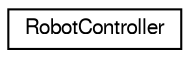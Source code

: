 digraph "Graphical Class Hierarchy"
{
  edge [fontname="FreeSans",fontsize="10",labelfontname="FreeSans",labelfontsize="10"];
  node [fontname="FreeSans",fontsize="10",shape=record];
  rankdir="LR";
  Node1 [label="RobotController",height=0.2,width=0.4,color="black", fillcolor="white", style="filled",URL="$d4/d6a/class_robot_controller.html"];
}
